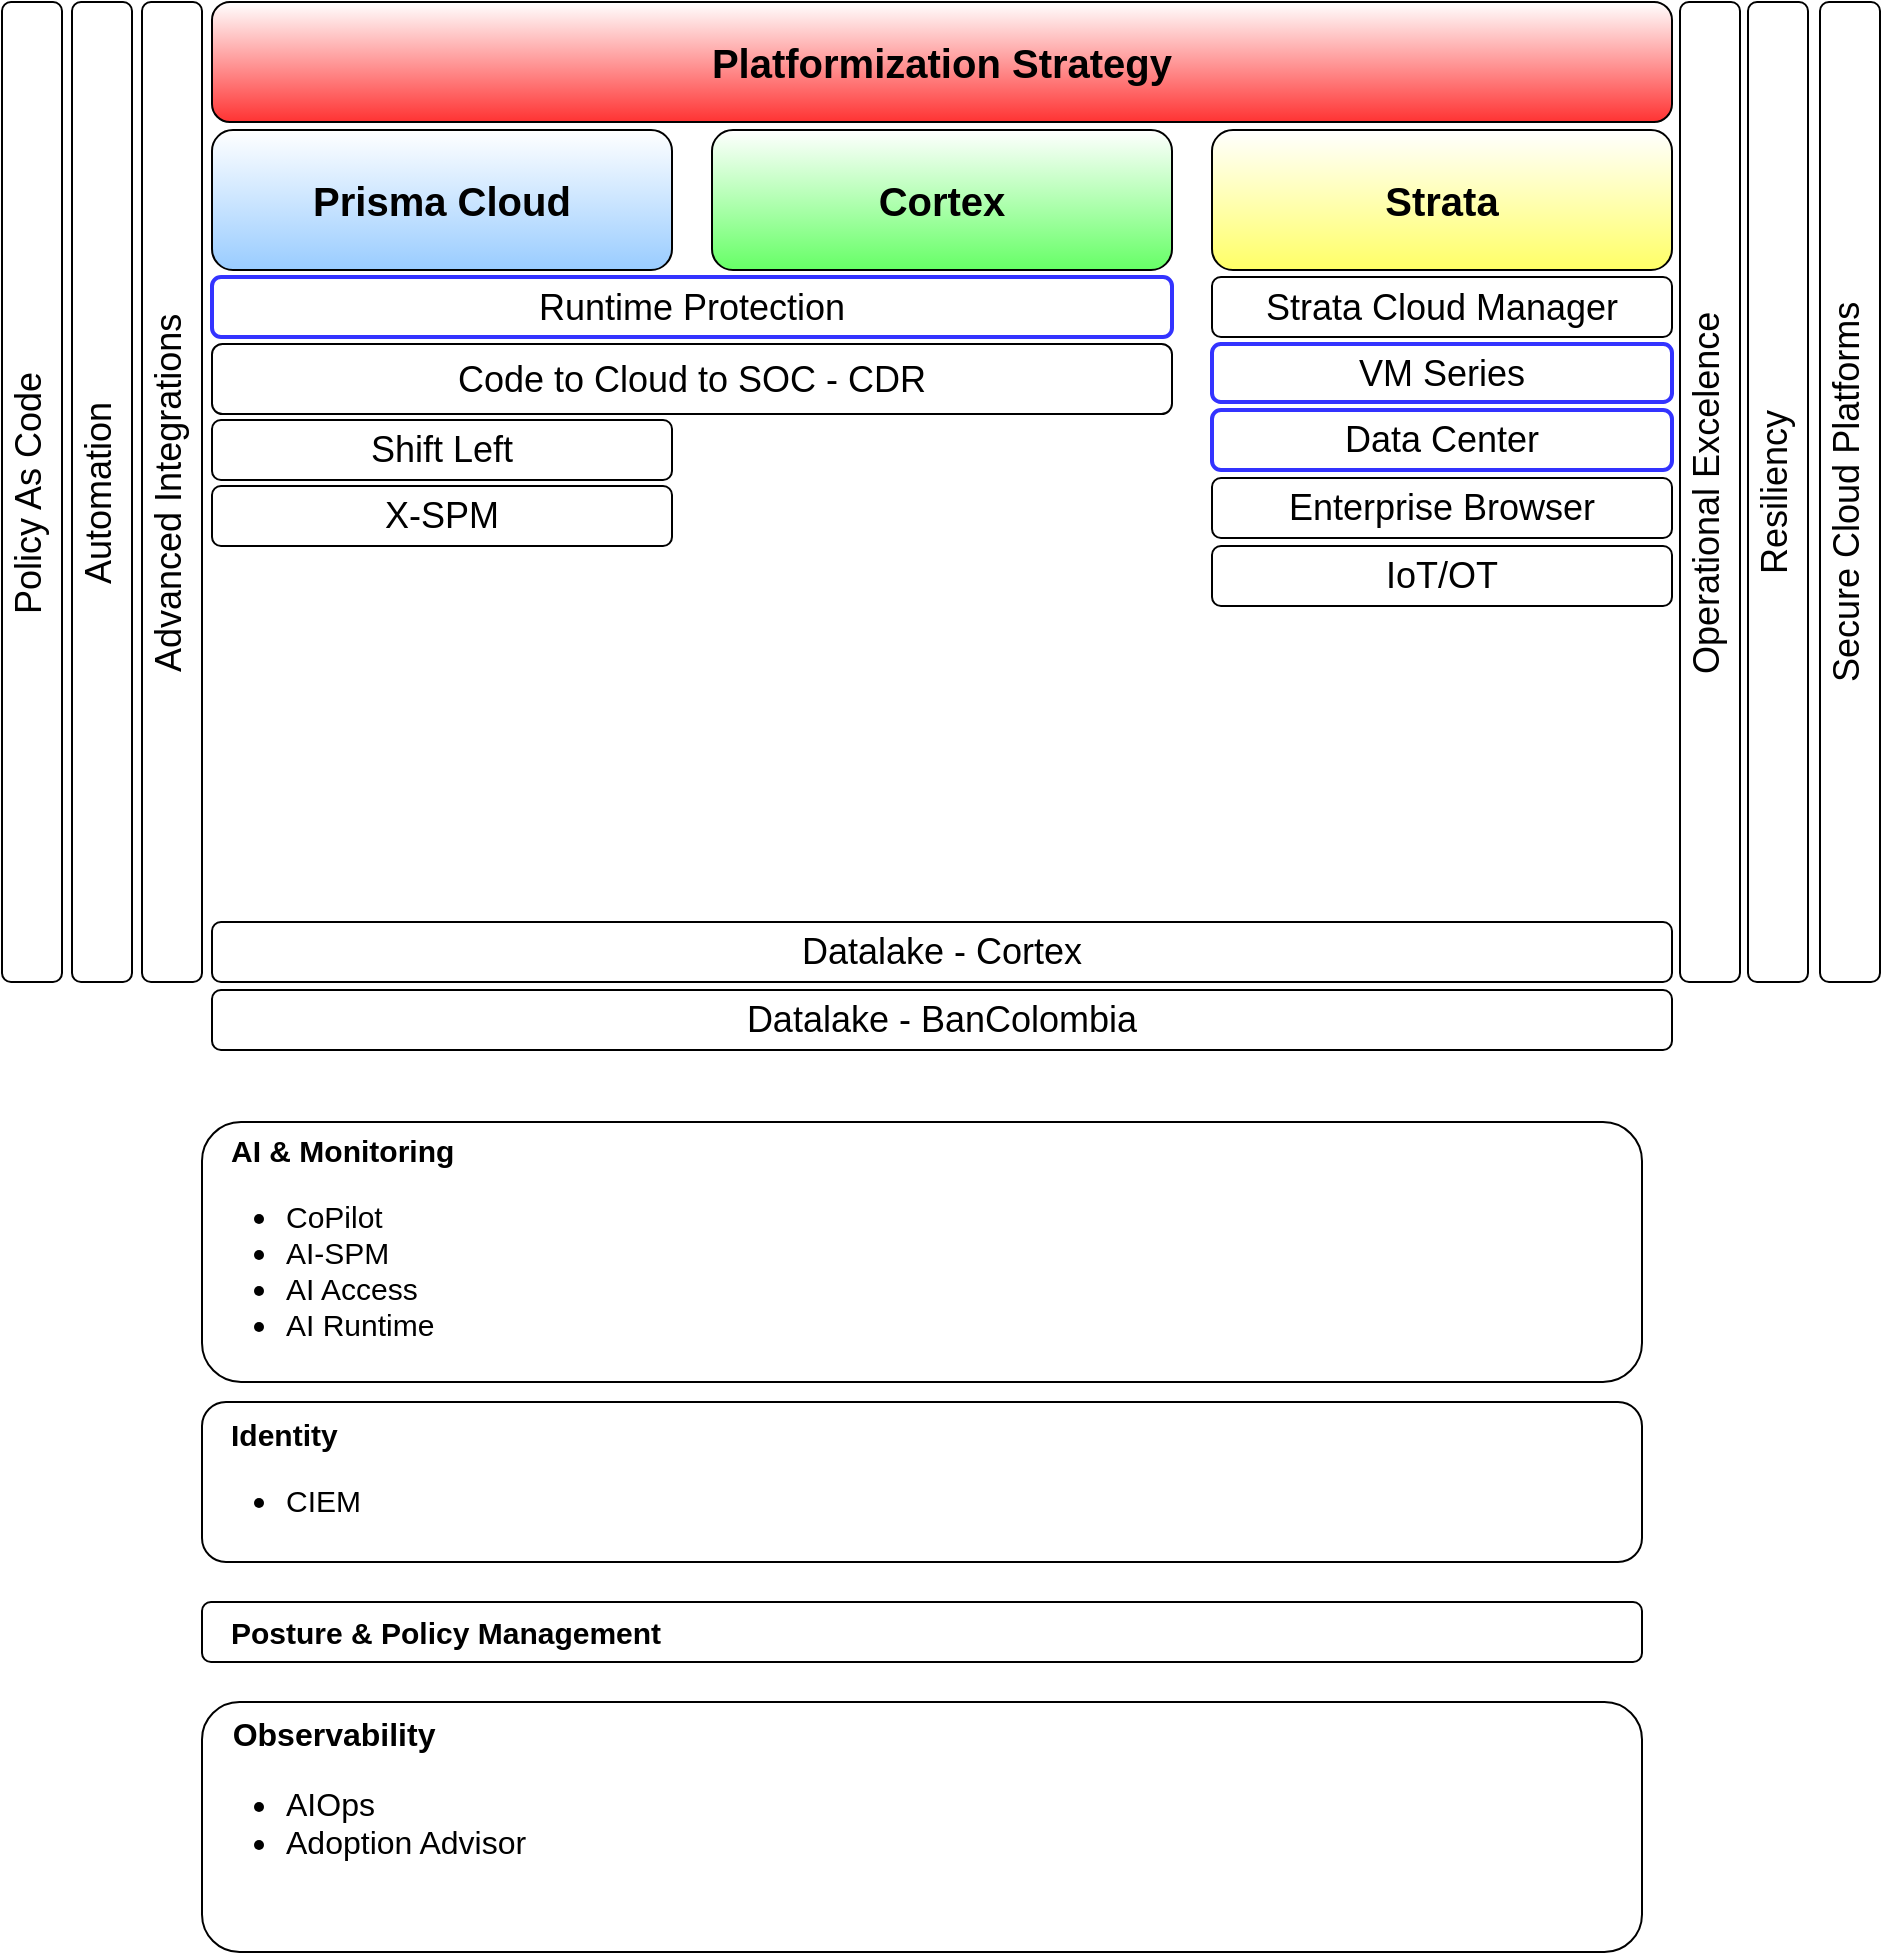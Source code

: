 <mxfile version="25.0.3">
  <diagram name="Page-1" id="MRtzzXNwsHmBVyryb6eQ">
    <mxGraphModel dx="2326" dy="1000" grid="1" gridSize="10" guides="1" tooltips="1" connect="1" arrows="1" fold="1" page="1" pageScale="1" pageWidth="850" pageHeight="1100" math="0" shadow="0">
      <root>
        <mxCell id="0" />
        <mxCell id="1" parent="0" />
        <mxCell id="jgMRVaHnvhg0y0FyFOAp-1" value="&lt;font style=&quot;font-size: 20px;&quot;&gt;Platformization Strategy&lt;/font&gt;" style="rounded=1;whiteSpace=wrap;html=1;gradientColor=#FF3333;fontStyle=1" vertex="1" parent="1">
          <mxGeometry x="70" y="50" width="730" height="60" as="geometry" />
        </mxCell>
        <mxCell id="jgMRVaHnvhg0y0FyFOAp-2" value="Prisma Cloud" style="rounded=1;whiteSpace=wrap;html=1;fontSize=20;gradientColor=#99CCFF;fontStyle=1" vertex="1" parent="1">
          <mxGeometry x="70" y="114" width="230" height="70" as="geometry" />
        </mxCell>
        <mxCell id="jgMRVaHnvhg0y0FyFOAp-3" value="Cortex" style="rounded=1;whiteSpace=wrap;html=1;fontSize=20;gradientColor=#66FF66;fontStyle=1" vertex="1" parent="1">
          <mxGeometry x="320" y="114" width="230" height="70" as="geometry" />
        </mxCell>
        <mxCell id="jgMRVaHnvhg0y0FyFOAp-4" value="Strata" style="rounded=1;whiteSpace=wrap;html=1;fontSize=20;gradientColor=#FFFF66;fontStyle=1" vertex="1" parent="1">
          <mxGeometry x="570" y="114" width="230" height="70" as="geometry" />
        </mxCell>
        <mxCell id="jgMRVaHnvhg0y0FyFOAp-5" value="&lt;b&gt;&amp;nbsp; &amp;nbsp;AI &amp;amp; Monitoring&lt;/b&gt;&lt;div&gt;&lt;ul&gt;&lt;li&gt;CoPilot&lt;/li&gt;&lt;li&gt;AI-SPM&lt;/li&gt;&lt;li&gt;AI Access&lt;/li&gt;&lt;li&gt;AI Runtime&lt;/li&gt;&lt;/ul&gt;&lt;/div&gt;" style="rounded=1;whiteSpace=wrap;html=1;fontSize=15;align=left;" vertex="1" parent="1">
          <mxGeometry x="65" y="610" width="720" height="130" as="geometry" />
        </mxCell>
        <mxCell id="jgMRVaHnvhg0y0FyFOAp-6" value="&lt;b&gt;&amp;nbsp; &amp;nbsp;Identity&lt;/b&gt;&lt;div&gt;&lt;ul&gt;&lt;li&gt;CIEM&lt;/li&gt;&lt;/ul&gt;&lt;/div&gt;" style="rounded=1;whiteSpace=wrap;html=1;fontSize=15;align=left;" vertex="1" parent="1">
          <mxGeometry x="65" y="750" width="720" height="80" as="geometry" />
        </mxCell>
        <mxCell id="jgMRVaHnvhg0y0FyFOAp-7" value="&lt;b&gt;&amp;nbsp; &amp;nbsp;Posture &amp;amp; Policy Management&lt;/b&gt;" style="rounded=1;whiteSpace=wrap;html=1;fontSize=15;align=left;" vertex="1" parent="1">
          <mxGeometry x="65" y="850" width="720" height="30" as="geometry" />
        </mxCell>
        <mxCell id="jgMRVaHnvhg0y0FyFOAp-8" value="&lt;b&gt;&amp;nbsp; &amp;nbsp;Observability&lt;/b&gt;&lt;div&gt;&lt;ul&gt;&lt;li&gt;AIOps&lt;/li&gt;&lt;li&gt;Adoption Advisor&lt;/li&gt;&lt;/ul&gt;&lt;/div&gt;&lt;div&gt;&lt;br&gt;&lt;/div&gt;" style="rounded=1;whiteSpace=wrap;html=1;fontSize=16;align=left;verticalAlign=top;" vertex="1" parent="1">
          <mxGeometry x="65" y="900" width="720" height="125" as="geometry" />
        </mxCell>
        <mxCell id="jgMRVaHnvhg0y0FyFOAp-9" value="Operational Excelence" style="rounded=1;whiteSpace=wrap;html=1;rotation=-180;flipV=1;flipH=1;textDirection=vertical-lr;fontSize=18;" vertex="1" parent="1">
          <mxGeometry x="804" y="50" width="30" height="490" as="geometry" />
        </mxCell>
        <mxCell id="jgMRVaHnvhg0y0FyFOAp-10" value="Advanced Integrations" style="rounded=1;whiteSpace=wrap;html=1;rotation=-180;flipV=1;flipH=1;textDirection=vertical-lr;fontSize=18;" vertex="1" parent="1">
          <mxGeometry x="35" y="50" width="30" height="490" as="geometry" />
        </mxCell>
        <mxCell id="jgMRVaHnvhg0y0FyFOAp-11" value="Resiliency" style="rounded=1;whiteSpace=wrap;html=1;rotation=-180;flipV=1;flipH=1;textDirection=vertical-lr;fontSize=18;" vertex="1" parent="1">
          <mxGeometry x="838" y="50" width="30" height="490" as="geometry" />
        </mxCell>
        <mxCell id="jgMRVaHnvhg0y0FyFOAp-12" value="VM Series" style="rounded=1;whiteSpace=wrap;html=1;fontSize=18;strokeColor=#3333FF;strokeWidth=2;" vertex="1" parent="1">
          <mxGeometry x="570" y="221" width="230" height="29" as="geometry" />
        </mxCell>
        <mxCell id="jgMRVaHnvhg0y0FyFOAp-13" value="Strata Cloud Manager" style="rounded=1;whiteSpace=wrap;html=1;fontSize=18;" vertex="1" parent="1">
          <mxGeometry x="570" y="187.5" width="230" height="30" as="geometry" />
        </mxCell>
        <mxCell id="jgMRVaHnvhg0y0FyFOAp-14" value="Code to Cloud to SOC - CDR" style="rounded=1;whiteSpace=wrap;html=1;fontSize=18;" vertex="1" parent="1">
          <mxGeometry x="70" y="221" width="480" height="35" as="geometry" />
        </mxCell>
        <mxCell id="jgMRVaHnvhg0y0FyFOAp-15" value="Policy As Code" style="rounded=1;whiteSpace=wrap;html=1;rotation=-180;flipV=1;flipH=1;textDirection=vertical-lr;fontSize=18;" vertex="1" parent="1">
          <mxGeometry x="-35" y="50" width="30" height="490" as="geometry" />
        </mxCell>
        <mxCell id="jgMRVaHnvhg0y0FyFOAp-16" value="Automation" style="rounded=1;whiteSpace=wrap;html=1;rotation=-180;flipV=1;flipH=1;textDirection=vertical-lr;fontSize=18;" vertex="1" parent="1">
          <mxGeometry y="50" width="30" height="490" as="geometry" />
        </mxCell>
        <mxCell id="jgMRVaHnvhg0y0FyFOAp-17" value="Data Center" style="rounded=1;whiteSpace=wrap;html=1;fontSize=18;strokeWidth=2;strokeColor=#3333FF;" vertex="1" parent="1">
          <mxGeometry x="570" y="254" width="230" height="30" as="geometry" />
        </mxCell>
        <mxCell id="jgMRVaHnvhg0y0FyFOAp-18" value="Enterprise Browser" style="rounded=1;whiteSpace=wrap;html=1;fontSize=18;" vertex="1" parent="1">
          <mxGeometry x="570" y="288" width="230" height="30" as="geometry" />
        </mxCell>
        <mxCell id="jgMRVaHnvhg0y0FyFOAp-19" value="Runtime Protection" style="rounded=1;whiteSpace=wrap;html=1;fontSize=18;strokeWidth=2;strokeColor=#3333FF;" vertex="1" parent="1">
          <mxGeometry x="70" y="187.5" width="480" height="30" as="geometry" />
        </mxCell>
        <mxCell id="jgMRVaHnvhg0y0FyFOAp-20" value="Shift Left" style="rounded=1;whiteSpace=wrap;html=1;fontSize=18;" vertex="1" parent="1">
          <mxGeometry x="70" y="259" width="230" height="30" as="geometry" />
        </mxCell>
        <mxCell id="jgMRVaHnvhg0y0FyFOAp-21" value="X-SPM" style="rounded=1;whiteSpace=wrap;html=1;fontSize=18;" vertex="1" parent="1">
          <mxGeometry x="70" y="292" width="230" height="30" as="geometry" />
        </mxCell>
        <mxCell id="jgMRVaHnvhg0y0FyFOAp-22" value="Datalake - Cortex" style="rounded=1;whiteSpace=wrap;html=1;fontSize=18;strokeWidth=1;strokeColor=#000000;" vertex="1" parent="1">
          <mxGeometry x="70" y="510" width="730" height="30" as="geometry" />
        </mxCell>
        <mxCell id="jgMRVaHnvhg0y0FyFOAp-23" value="IoT/OT" style="rounded=1;whiteSpace=wrap;html=1;fontSize=18;strokeWidth=1;strokeColor=#000000;" vertex="1" parent="1">
          <mxGeometry x="570" y="322" width="230" height="30" as="geometry" />
        </mxCell>
        <mxCell id="jgMRVaHnvhg0y0FyFOAp-24" value="Datalake - BanColombia" style="rounded=1;whiteSpace=wrap;html=1;fontSize=18;strokeWidth=1;strokeColor=#000000;" vertex="1" parent="1">
          <mxGeometry x="70" y="544" width="730" height="30" as="geometry" />
        </mxCell>
        <mxCell id="jgMRVaHnvhg0y0FyFOAp-25" value="Secure Cloud Platforms" style="rounded=1;whiteSpace=wrap;html=1;rotation=-180;flipV=1;flipH=1;textDirection=vertical-lr;fontSize=18;" vertex="1" parent="1">
          <mxGeometry x="874" y="50" width="30" height="490" as="geometry" />
        </mxCell>
      </root>
    </mxGraphModel>
  </diagram>
</mxfile>
